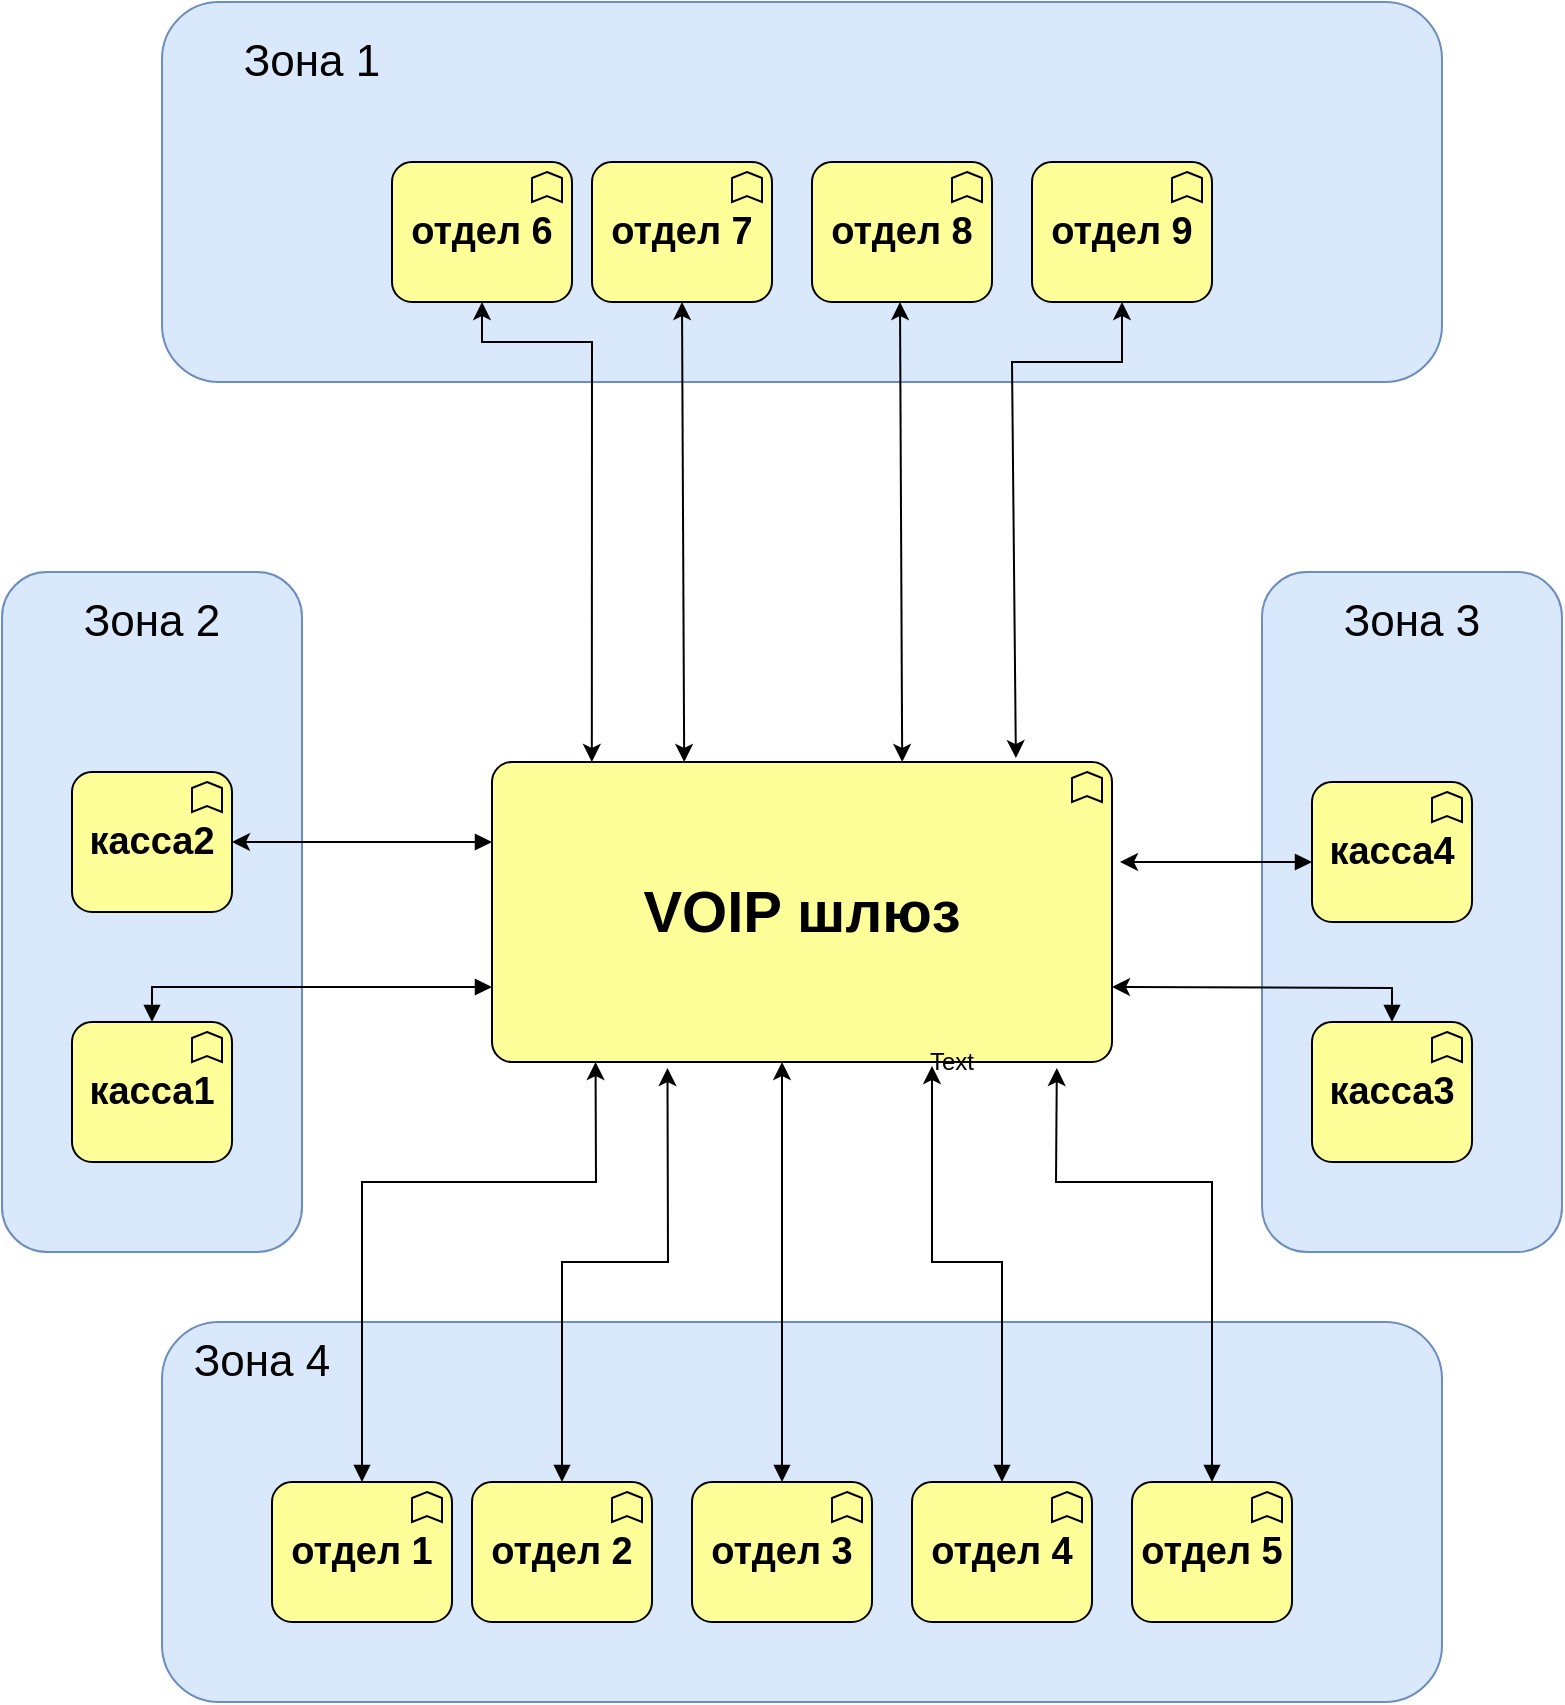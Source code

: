 <mxfile version="12.9.13" type="device"><diagram id="6I0OCvxSQrVGMHxT2VVA" name="Page-1"><mxGraphModel dx="1704" dy="988" grid="1" gridSize="10" guides="1" tooltips="1" connect="1" arrows="1" fold="1" page="1" pageScale="1" pageWidth="850" pageHeight="1100" math="0" shadow="0"><root><mxCell id="0"/><mxCell id="1" parent="0"/><mxCell id="BfwCabFS38Skn9qZcs8H-20" value="" style="rounded=1;whiteSpace=wrap;html=1;fillColor=#dae8fc;strokeColor=#6c8ebf;" vertex="1" parent="1"><mxGeometry x="85" y="790" width="640" height="190" as="geometry"/></mxCell><mxCell id="BfwCabFS38Skn9qZcs8H-19" value="" style="rounded=1;whiteSpace=wrap;html=1;rotation=-90;fillColor=#dae8fc;strokeColor=#6c8ebf;" vertex="1" parent="1"><mxGeometry x="-90" y="510" width="340" height="150" as="geometry"/></mxCell><mxCell id="BfwCabFS38Skn9qZcs8H-18" value="" style="rounded=1;whiteSpace=wrap;html=1;rotation=-90;fillColor=#dae8fc;strokeColor=#6c8ebf;" vertex="1" parent="1"><mxGeometry x="540" y="510" width="340" height="150" as="geometry"/></mxCell><mxCell id="BfwCabFS38Skn9qZcs8H-16" value="" style="rounded=1;whiteSpace=wrap;html=1;fillColor=#dae8fc;strokeColor=#6c8ebf;" vertex="1" parent="1"><mxGeometry x="85" y="130" width="640" height="190" as="geometry"/></mxCell><mxCell id="F40W_xfK9zeZgYC5NRZ8-88" value="" style="edgeStyle=orthogonalEdgeStyle;rounded=0;orthogonalLoop=1;jettySize=auto;html=1;endArrow=block;endFill=1;startArrow=block;startFill=1;exitX=0;exitY=0.75;exitDx=0;exitDy=0;exitPerimeter=0;" parent="1" source="F40W_xfK9zeZgYC5NRZ8-67" target="F40W_xfK9zeZgYC5NRZ8-87" edge="1"><mxGeometry relative="1" as="geometry"><mxPoint x="200" y="800" as="sourcePoint"/><Array as="points"><mxPoint x="80" y="623"/></Array></mxGeometry></mxCell><mxCell id="F40W_xfK9zeZgYC5NRZ8-67" value="&lt;font&gt;&lt;b&gt;&lt;font style=&quot;font-size: 29px&quot;&gt;VOIP шлюз&lt;/font&gt;&lt;br&gt;&lt;/b&gt;&lt;/font&gt;" style="html=1;whiteSpace=wrap;fillColor=#ffff99;shape=mxgraph.archimate3.application;appType=func;archiType=rounded;fontSize=14;" parent="1" vertex="1"><mxGeometry x="250" y="510" width="310" height="150" as="geometry"/></mxCell><mxCell id="F40W_xfK9zeZgYC5NRZ8-87" value="&lt;font style=&quot;font-size: 19px&quot;&gt;&lt;b&gt;касса1&lt;br&gt;&lt;/b&gt;&lt;/font&gt;" style="html=1;whiteSpace=wrap;fillColor=#ffff99;shape=mxgraph.archimate3.application;appType=func;archiType=rounded;fontSize=14;" parent="1" vertex="1"><mxGeometry x="40" y="640" width="80" height="70" as="geometry"/></mxCell><mxCell id="F40W_xfK9zeZgYC5NRZ8-89" value="&lt;font style=&quot;font-size: 19px&quot;&gt;&lt;b&gt;касса2&lt;br&gt;&lt;/b&gt;&lt;/font&gt;" style="html=1;whiteSpace=wrap;fillColor=#ffff99;shape=mxgraph.archimate3.application;appType=func;archiType=rounded;fontSize=14;" parent="1" vertex="1"><mxGeometry x="40" y="515" width="80" height="70" as="geometry"/></mxCell><mxCell id="F40W_xfK9zeZgYC5NRZ8-92" value="&lt;font style=&quot;font-size: 19px&quot;&gt;&lt;b&gt;отдел 1&lt;br&gt;&lt;/b&gt;&lt;/font&gt;" style="html=1;whiteSpace=wrap;fillColor=#ffff99;shape=mxgraph.archimate3.application;appType=func;archiType=rounded;fontSize=14;" parent="1" vertex="1"><mxGeometry x="140" y="870" width="90" height="70" as="geometry"/></mxCell><mxCell id="F40W_xfK9zeZgYC5NRZ8-103" value="&lt;font style=&quot;font-size: 19px&quot;&gt;&lt;b&gt;отдел 2&lt;br&gt;&lt;/b&gt;&lt;/font&gt;" style="html=1;whiteSpace=wrap;fillColor=#ffff99;shape=mxgraph.archimate3.application;appType=func;archiType=rounded;fontSize=14;" parent="1" vertex="1"><mxGeometry x="240" y="870" width="90" height="70" as="geometry"/></mxCell><mxCell id="F40W_xfK9zeZgYC5NRZ8-105" value="&lt;font style=&quot;font-size: 19px&quot;&gt;&lt;b&gt;отдел 3&lt;br&gt;&lt;/b&gt;&lt;/font&gt;" style="html=1;whiteSpace=wrap;fillColor=#ffff99;shape=mxgraph.archimate3.application;appType=func;archiType=rounded;fontSize=14;" parent="1" vertex="1"><mxGeometry x="350" y="870" width="90" height="70" as="geometry"/></mxCell><mxCell id="F40W_xfK9zeZgYC5NRZ8-107" value="&lt;font style=&quot;font-size: 19px&quot;&gt;&lt;b&gt;отдел 4&lt;br&gt;&lt;/b&gt;&lt;/font&gt;" style="html=1;whiteSpace=wrap;fillColor=#ffff99;shape=mxgraph.archimate3.application;appType=func;archiType=rounded;fontSize=14;" parent="1" vertex="1"><mxGeometry x="460" y="870" width="90" height="70" as="geometry"/></mxCell><mxCell id="F40W_xfK9zeZgYC5NRZ8-109" value="&lt;font style=&quot;font-size: 19px&quot;&gt;&lt;b&gt;отдел 5&lt;br&gt;&lt;/b&gt;&lt;/font&gt;" style="html=1;whiteSpace=wrap;fillColor=#ffff99;shape=mxgraph.archimate3.application;appType=func;archiType=rounded;fontSize=14;" parent="1" vertex="1"><mxGeometry x="570" y="870" width="80" height="70" as="geometry"/></mxCell><mxCell id="F40W_xfK9zeZgYC5NRZ8-99" value="" style="endArrow=classic;html=1;rounded=0;startArrow=block;startFill=1;entryX=1;entryY=0.5;entryDx=0;entryDy=0;entryPerimeter=0;" parent="1" target="F40W_xfK9zeZgYC5NRZ8-89" edge="1"><mxGeometry width="50" height="50" relative="1" as="geometry"><mxPoint x="250" y="550" as="sourcePoint"/><mxPoint x="230" y="400" as="targetPoint"/><Array as="points"><mxPoint x="230" y="550"/></Array></mxGeometry></mxCell><mxCell id="F40W_xfK9zeZgYC5NRZ8-111" value="&lt;font style=&quot;font-size: 19px&quot;&gt;&lt;b&gt;касса3&lt;br&gt;&lt;/b&gt;&lt;/font&gt;" style="html=1;whiteSpace=wrap;fillColor=#ffff99;shape=mxgraph.archimate3.application;appType=func;archiType=rounded;fontSize=14;" parent="1" vertex="1"><mxGeometry x="660" y="640" width="80" height="70" as="geometry"/></mxCell><mxCell id="F40W_xfK9zeZgYC5NRZ8-112" value="&lt;font style=&quot;font-size: 19px&quot;&gt;&lt;b&gt;касса4&lt;br&gt;&lt;/b&gt;&lt;/font&gt;" style="html=1;whiteSpace=wrap;fillColor=#ffff99;shape=mxgraph.archimate3.application;appType=func;archiType=rounded;fontSize=14;" parent="1" vertex="1"><mxGeometry x="660" y="520" width="80" height="70" as="geometry"/></mxCell><mxCell id="F40W_xfK9zeZgYC5NRZ8-113" value="" style="endArrow=classic;html=1;exitX=0.5;exitY=0;exitDx=0;exitDy=0;exitPerimeter=0;entryX=0.167;entryY=1;entryDx=0;entryDy=0;entryPerimeter=0;startArrow=block;startFill=1;rounded=0;" parent="1" source="F40W_xfK9zeZgYC5NRZ8-92" target="F40W_xfK9zeZgYC5NRZ8-67" edge="1"><mxGeometry width="50" height="50" relative="1" as="geometry"><mxPoint x="410" y="820" as="sourcePoint"/><mxPoint x="460" y="770" as="targetPoint"/><Array as="points"><mxPoint x="185" y="720"/><mxPoint x="302" y="720"/></Array></mxGeometry></mxCell><mxCell id="F40W_xfK9zeZgYC5NRZ8-114" value="" style="endArrow=classic;html=1;exitX=0.5;exitY=0;exitDx=0;exitDy=0;exitPerimeter=0;entryX=0.283;entryY=1.02;entryDx=0;entryDy=0;entryPerimeter=0;startArrow=block;startFill=1;rounded=0;" parent="1" source="F40W_xfK9zeZgYC5NRZ8-103" target="F40W_xfK9zeZgYC5NRZ8-67" edge="1"><mxGeometry width="50" height="50" relative="1" as="geometry"><mxPoint x="410" y="820" as="sourcePoint"/><mxPoint x="460" y="770" as="targetPoint"/><Array as="points"><mxPoint x="285" y="760"/><mxPoint x="338" y="760"/></Array></mxGeometry></mxCell><mxCell id="F40W_xfK9zeZgYC5NRZ8-115" value="" style="endArrow=classic;html=1;startArrow=block;startFill=1;exitX=0.5;exitY=0;exitDx=0;exitDy=0;exitPerimeter=0;" parent="1" source="F40W_xfK9zeZgYC5NRZ8-105" edge="1"><mxGeometry width="50" height="50" relative="1" as="geometry"><mxPoint x="372" y="820" as="sourcePoint"/><mxPoint x="395" y="660" as="targetPoint"/><Array as="points"/></mxGeometry></mxCell><mxCell id="F40W_xfK9zeZgYC5NRZ8-116" value="" style="endArrow=classic;html=1;startArrow=block;startFill=1;exitX=0.5;exitY=0;exitDx=0;exitDy=0;exitPerimeter=0;rounded=0;" parent="1" source="F40W_xfK9zeZgYC5NRZ8-107" edge="1"><mxGeometry width="50" height="50" relative="1" as="geometry"><mxPoint x="470" y="820" as="sourcePoint"/><mxPoint x="470" y="662" as="targetPoint"/><Array as="points"><mxPoint x="505" y="760"/><mxPoint x="470" y="760"/></Array></mxGeometry></mxCell><mxCell id="F40W_xfK9zeZgYC5NRZ8-117" value="" style="endArrow=classic;html=1;exitX=0.5;exitY=0;exitDx=0;exitDy=0;exitPerimeter=0;entryX=0.911;entryY=1.02;entryDx=0;entryDy=0;entryPerimeter=0;startArrow=block;startFill=1;rounded=0;" parent="1" source="F40W_xfK9zeZgYC5NRZ8-109" target="F40W_xfK9zeZgYC5NRZ8-67" edge="1"><mxGeometry width="50" height="50" relative="1" as="geometry"><mxPoint x="495" y="980" as="sourcePoint"/><mxPoint x="489.92" y="672.34" as="targetPoint"/><Array as="points"><mxPoint x="610" y="720"/><mxPoint x="532" y="720"/></Array></mxGeometry></mxCell><mxCell id="F40W_xfK9zeZgYC5NRZ8-118" value="" style="endArrow=classic;html=1;startArrow=block;startFill=1;rounded=0;entryX=1;entryY=0.75;entryDx=0;entryDy=0;entryPerimeter=0;exitX=0.5;exitY=0;exitDx=0;exitDy=0;exitPerimeter=0;" parent="1" source="F40W_xfK9zeZgYC5NRZ8-111" edge="1" target="F40W_xfK9zeZgYC5NRZ8-67"><mxGeometry width="50" height="50" relative="1" as="geometry"><mxPoint x="700" y="350" as="sourcePoint"/><mxPoint x="520" y="640" as="targetPoint"/><Array as="points"><mxPoint x="700" y="623"/></Array></mxGeometry></mxCell><mxCell id="BfwCabFS38Skn9qZcs8H-3" value="&lt;font style=&quot;font-size: 19px&quot;&gt;&lt;b&gt;отдел 6&lt;br&gt;&lt;/b&gt;&lt;/font&gt;" style="html=1;whiteSpace=wrap;fillColor=#ffff99;shape=mxgraph.archimate3.application;appType=func;archiType=rounded;fontSize=14;" vertex="1" parent="1"><mxGeometry x="200" y="210" width="90" height="70" as="geometry"/></mxCell><mxCell id="BfwCabFS38Skn9qZcs8H-4" value="&lt;font style=&quot;font-size: 19px&quot;&gt;&lt;b&gt;отдел 7&lt;br&gt;&lt;/b&gt;&lt;/font&gt;" style="html=1;whiteSpace=wrap;fillColor=#ffff99;shape=mxgraph.archimate3.application;appType=func;archiType=rounded;fontSize=14;" vertex="1" parent="1"><mxGeometry x="300" y="210" width="90" height="70" as="geometry"/></mxCell><mxCell id="BfwCabFS38Skn9qZcs8H-5" value="&lt;font style=&quot;font-size: 19px&quot;&gt;&lt;b&gt;отдел 8&lt;br&gt;&lt;/b&gt;&lt;/font&gt;" style="html=1;whiteSpace=wrap;fillColor=#ffff99;shape=mxgraph.archimate3.application;appType=func;archiType=rounded;fontSize=14;" vertex="1" parent="1"><mxGeometry x="410" y="210" width="90" height="70" as="geometry"/></mxCell><mxCell id="BfwCabFS38Skn9qZcs8H-6" value="&lt;font style=&quot;font-size: 19px&quot;&gt;&lt;b&gt;отдел 9&lt;br&gt;&lt;/b&gt;&lt;/font&gt;" style="html=1;whiteSpace=wrap;fillColor=#ffff99;shape=mxgraph.archimate3.application;appType=func;archiType=rounded;fontSize=14;" vertex="1" parent="1"><mxGeometry x="520" y="210" width="90" height="70" as="geometry"/></mxCell><mxCell id="BfwCabFS38Skn9qZcs8H-7" value="" style="endArrow=classic;startArrow=classic;html=1;entryX=0.5;entryY=1;entryDx=0;entryDy=0;entryPerimeter=0;rounded=0;exitX=0.161;exitY=0;exitDx=0;exitDy=0;exitPerimeter=0;" edge="1" parent="1" source="F40W_xfK9zeZgYC5NRZ8-67" target="BfwCabFS38Skn9qZcs8H-3"><mxGeometry width="50" height="50" relative="1" as="geometry"><mxPoint x="300" y="500" as="sourcePoint"/><mxPoint x="510" y="430" as="targetPoint"/><Array as="points"><mxPoint x="300" y="300"/><mxPoint x="245" y="300"/></Array></mxGeometry></mxCell><mxCell id="BfwCabFS38Skn9qZcs8H-8" value="" style="endArrow=classic;startArrow=classic;html=1;entryX=0.5;entryY=1;entryDx=0;entryDy=0;entryPerimeter=0;exitX=0.31;exitY=0;exitDx=0;exitDy=0;exitPerimeter=0;" edge="1" parent="1" source="F40W_xfK9zeZgYC5NRZ8-67" target="BfwCabFS38Skn9qZcs8H-4"><mxGeometry width="50" height="50" relative="1" as="geometry"><mxPoint x="345" y="500" as="sourcePoint"/><mxPoint x="255" y="190" as="targetPoint"/></mxGeometry></mxCell><mxCell id="BfwCabFS38Skn9qZcs8H-11" value="" style="endArrow=classic;startArrow=classic;html=1;exitX=0.31;exitY=0;exitDx=0;exitDy=0;exitPerimeter=0;" edge="1" parent="1"><mxGeometry width="50" height="50" relative="1" as="geometry"><mxPoint x="455.1" y="510" as="sourcePoint"/><mxPoint x="454" y="280" as="targetPoint"/></mxGeometry></mxCell><mxCell id="BfwCabFS38Skn9qZcs8H-12" value="" style="endArrow=classic;startArrow=classic;html=1;entryX=0.5;entryY=1;entryDx=0;entryDy=0;entryPerimeter=0;rounded=0;exitX=0.845;exitY=-0.013;exitDx=0;exitDy=0;exitPerimeter=0;" edge="1" parent="1" source="F40W_xfK9zeZgYC5NRZ8-67" target="BfwCabFS38Skn9qZcs8H-6"><mxGeometry width="50" height="50" relative="1" as="geometry"><mxPoint x="309.91" y="520" as="sourcePoint"/><mxPoint x="255" y="190" as="targetPoint"/><Array as="points"><mxPoint x="510" y="310"/><mxPoint x="565" y="310"/></Array></mxGeometry></mxCell><mxCell id="BfwCabFS38Skn9qZcs8H-15" value="" style="endArrow=classic;html=1;rounded=0;startArrow=block;startFill=1;" edge="1" parent="1"><mxGeometry width="50" height="50" relative="1" as="geometry"><mxPoint x="660" y="560" as="sourcePoint"/><mxPoint x="564" y="560" as="targetPoint"/><Array as="points"><mxPoint x="640" y="560"/></Array></mxGeometry></mxCell><mxCell id="BfwCabFS38Skn9qZcs8H-21" value="Text" style="text;html=1;strokeColor=none;fillColor=none;align=center;verticalAlign=middle;whiteSpace=wrap;rounded=0;" vertex="1" parent="1"><mxGeometry x="460" y="650" width="40" height="20" as="geometry"/></mxCell><mxCell id="BfwCabFS38Skn9qZcs8H-22" value="&lt;font style=&quot;font-size: 22px&quot;&gt;&lt;font style=&quot;font-size: 22px&quot;&gt;Зона &lt;/font&gt;1&lt;/font&gt;" style="text;html=1;strokeColor=none;fillColor=none;align=center;verticalAlign=middle;whiteSpace=wrap;rounded=0;" vertex="1" parent="1"><mxGeometry x="110" y="150" width="100" height="20" as="geometry"/></mxCell><mxCell id="BfwCabFS38Skn9qZcs8H-23" value="&lt;font style=&quot;font-size: 22px&quot;&gt;&lt;font style=&quot;font-size: 22px&quot;&gt;Зона 2&lt;/font&gt;&lt;/font&gt;" style="text;html=1;strokeColor=none;fillColor=none;align=center;verticalAlign=middle;whiteSpace=wrap;rounded=0;" vertex="1" parent="1"><mxGeometry x="30" y="430" width="100" height="20" as="geometry"/></mxCell><mxCell id="BfwCabFS38Skn9qZcs8H-24" value="&lt;font style=&quot;font-size: 22px&quot;&gt;&lt;font style=&quot;font-size: 22px&quot;&gt;Зона 3&lt;/font&gt;&lt;/font&gt;" style="text;html=1;strokeColor=none;fillColor=none;align=center;verticalAlign=middle;whiteSpace=wrap;rounded=0;" vertex="1" parent="1"><mxGeometry x="660" y="430" width="100" height="20" as="geometry"/></mxCell><mxCell id="BfwCabFS38Skn9qZcs8H-25" value="&lt;font style=&quot;font-size: 22px&quot;&gt;&lt;font style=&quot;font-size: 22px&quot;&gt;Зона 4&lt;/font&gt;&lt;/font&gt;" style="text;html=1;strokeColor=none;fillColor=none;align=center;verticalAlign=middle;whiteSpace=wrap;rounded=0;" vertex="1" parent="1"><mxGeometry x="85" y="800" width="100" height="20" as="geometry"/></mxCell></root></mxGraphModel></diagram></mxfile>